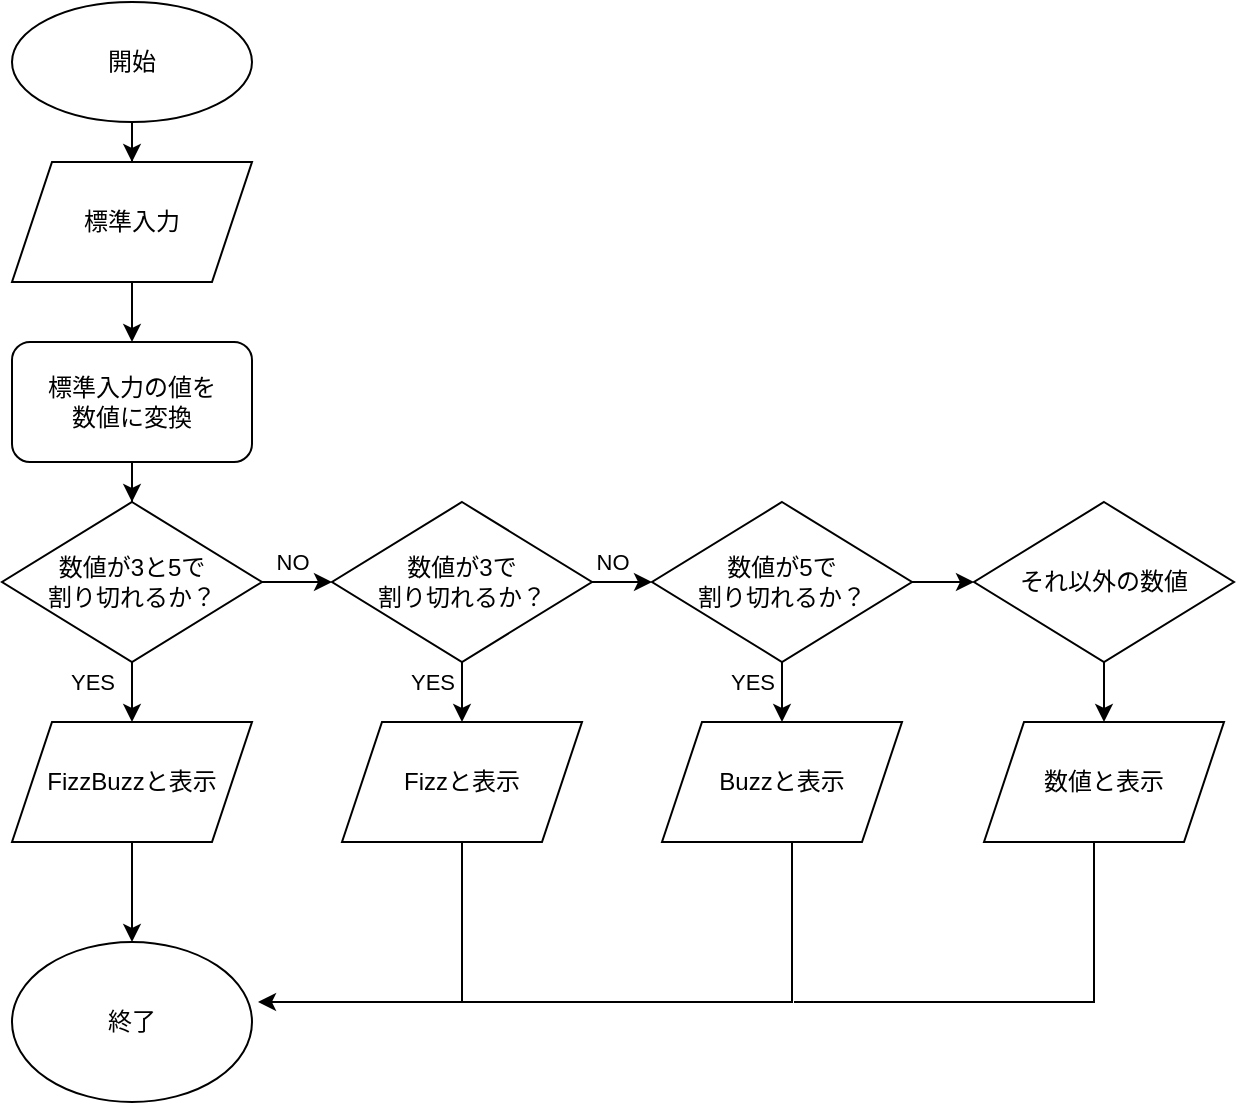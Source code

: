 <mxfile version="21.2.0" type="github">
  <diagram name="ページ1" id="AxbQ5At0_PQGiE8OKbeW">
    <mxGraphModel dx="1114" dy="495" grid="1" gridSize="10" guides="1" tooltips="1" connect="1" arrows="1" fold="1" page="1" pageScale="1" pageWidth="827" pageHeight="1169" math="0" shadow="0">
      <root>
        <mxCell id="0" />
        <mxCell id="1" parent="0" />
        <mxCell id="lLXupaayWdmfuJXw7Odt-6" value="" style="edgeStyle=orthogonalEdgeStyle;rounded=0;orthogonalLoop=1;jettySize=auto;html=1;" edge="1" parent="1" source="lLXupaayWdmfuJXw7Odt-1" target="lLXupaayWdmfuJXw7Odt-2">
          <mxGeometry relative="1" as="geometry" />
        </mxCell>
        <mxCell id="lLXupaayWdmfuJXw7Odt-1" value="開始" style="ellipse;whiteSpace=wrap;html=1;" vertex="1" parent="1">
          <mxGeometry x="139" y="20" width="120" height="60" as="geometry" />
        </mxCell>
        <mxCell id="lLXupaayWdmfuJXw7Odt-7" value="" style="edgeStyle=orthogonalEdgeStyle;rounded=0;orthogonalLoop=1;jettySize=auto;html=1;" edge="1" parent="1" source="lLXupaayWdmfuJXw7Odt-2" target="lLXupaayWdmfuJXw7Odt-3">
          <mxGeometry relative="1" as="geometry" />
        </mxCell>
        <mxCell id="lLXupaayWdmfuJXw7Odt-2" value="標準入力" style="shape=parallelogram;perimeter=parallelogramPerimeter;whiteSpace=wrap;html=1;fixedSize=1;" vertex="1" parent="1">
          <mxGeometry x="139" y="100" width="120" height="60" as="geometry" />
        </mxCell>
        <mxCell id="lLXupaayWdmfuJXw7Odt-13" value="" style="edgeStyle=orthogonalEdgeStyle;rounded=0;orthogonalLoop=1;jettySize=auto;html=1;" edge="1" parent="1" source="lLXupaayWdmfuJXw7Odt-3" target="lLXupaayWdmfuJXw7Odt-8">
          <mxGeometry relative="1" as="geometry" />
        </mxCell>
        <mxCell id="lLXupaayWdmfuJXw7Odt-3" value="標準入力の値を&lt;br&gt;数値に変換" style="rounded=1;whiteSpace=wrap;html=1;" vertex="1" parent="1">
          <mxGeometry x="139" y="190" width="120" height="60" as="geometry" />
        </mxCell>
        <mxCell id="lLXupaayWdmfuJXw7Odt-10" value="YES" style="edgeStyle=orthogonalEdgeStyle;rounded=0;orthogonalLoop=1;jettySize=auto;html=1;" edge="1" parent="1" source="lLXupaayWdmfuJXw7Odt-8" target="lLXupaayWdmfuJXw7Odt-9">
          <mxGeometry x="0.2" y="-20" relative="1" as="geometry">
            <mxPoint as="offset" />
          </mxGeometry>
        </mxCell>
        <mxCell id="lLXupaayWdmfuJXw7Odt-15" value="NO" style="edgeStyle=orthogonalEdgeStyle;rounded=0;orthogonalLoop=1;jettySize=auto;html=1;" edge="1" parent="1" source="lLXupaayWdmfuJXw7Odt-8" target="lLXupaayWdmfuJXw7Odt-14">
          <mxGeometry x="0.111" y="10" relative="1" as="geometry">
            <mxPoint as="offset" />
          </mxGeometry>
        </mxCell>
        <mxCell id="lLXupaayWdmfuJXw7Odt-8" value="数値が3と5で&lt;br&gt;割り切れるか？" style="rhombus;whiteSpace=wrap;html=1;" vertex="1" parent="1">
          <mxGeometry x="134" y="270" width="130" height="80" as="geometry" />
        </mxCell>
        <mxCell id="lLXupaayWdmfuJXw7Odt-12" value="" style="edgeStyle=orthogonalEdgeStyle;rounded=0;orthogonalLoop=1;jettySize=auto;html=1;" edge="1" parent="1" source="lLXupaayWdmfuJXw7Odt-9" target="lLXupaayWdmfuJXw7Odt-11">
          <mxGeometry relative="1" as="geometry" />
        </mxCell>
        <mxCell id="lLXupaayWdmfuJXw7Odt-9" value="FizzBuzzと表示" style="shape=parallelogram;perimeter=parallelogramPerimeter;whiteSpace=wrap;html=1;fixedSize=1;" vertex="1" parent="1">
          <mxGeometry x="139" y="380" width="120" height="60" as="geometry" />
        </mxCell>
        <mxCell id="lLXupaayWdmfuJXw7Odt-11" value="終了" style="ellipse;whiteSpace=wrap;html=1;" vertex="1" parent="1">
          <mxGeometry x="139" y="490" width="120" height="80" as="geometry" />
        </mxCell>
        <mxCell id="lLXupaayWdmfuJXw7Odt-17" value="YES" style="edgeStyle=orthogonalEdgeStyle;rounded=0;orthogonalLoop=1;jettySize=auto;html=1;" edge="1" parent="1" source="lLXupaayWdmfuJXw7Odt-14" target="lLXupaayWdmfuJXw7Odt-16">
          <mxGeometry x="0.2" y="-15" relative="1" as="geometry">
            <mxPoint as="offset" />
          </mxGeometry>
        </mxCell>
        <mxCell id="lLXupaayWdmfuJXw7Odt-19" value="NO" style="edgeStyle=orthogonalEdgeStyle;rounded=0;orthogonalLoop=1;jettySize=auto;html=1;" edge="1" parent="1" source="lLXupaayWdmfuJXw7Odt-14" target="lLXupaayWdmfuJXw7Odt-18">
          <mxGeometry x="0.2" y="10" relative="1" as="geometry">
            <mxPoint as="offset" />
          </mxGeometry>
        </mxCell>
        <mxCell id="lLXupaayWdmfuJXw7Odt-14" value="数値が3で&lt;br&gt;割り切れるか？" style="rhombus;whiteSpace=wrap;html=1;" vertex="1" parent="1">
          <mxGeometry x="299" y="270" width="130" height="80" as="geometry" />
        </mxCell>
        <mxCell id="lLXupaayWdmfuJXw7Odt-16" value="Fizzと表示" style="shape=parallelogram;perimeter=parallelogramPerimeter;whiteSpace=wrap;html=1;fixedSize=1;" vertex="1" parent="1">
          <mxGeometry x="304" y="380" width="120" height="60" as="geometry" />
        </mxCell>
        <mxCell id="lLXupaayWdmfuJXw7Odt-21" value="YES" style="edgeStyle=orthogonalEdgeStyle;rounded=0;orthogonalLoop=1;jettySize=auto;html=1;" edge="1" parent="1" source="lLXupaayWdmfuJXw7Odt-18" target="lLXupaayWdmfuJXw7Odt-20">
          <mxGeometry x="0.2" y="-15" relative="1" as="geometry">
            <mxPoint as="offset" />
          </mxGeometry>
        </mxCell>
        <mxCell id="lLXupaayWdmfuJXw7Odt-25" value="" style="edgeStyle=orthogonalEdgeStyle;rounded=0;orthogonalLoop=1;jettySize=auto;html=1;" edge="1" parent="1" source="lLXupaayWdmfuJXw7Odt-18" target="lLXupaayWdmfuJXw7Odt-24">
          <mxGeometry relative="1" as="geometry" />
        </mxCell>
        <mxCell id="lLXupaayWdmfuJXw7Odt-18" value="数値が5で&lt;br&gt;割り切れるか？" style="rhombus;whiteSpace=wrap;html=1;" vertex="1" parent="1">
          <mxGeometry x="459" y="270" width="130" height="80" as="geometry" />
        </mxCell>
        <mxCell id="lLXupaayWdmfuJXw7Odt-20" value="Buzzと表示" style="shape=parallelogram;perimeter=parallelogramPerimeter;whiteSpace=wrap;html=1;fixedSize=1;" vertex="1" parent="1">
          <mxGeometry x="464" y="380" width="120" height="60" as="geometry" />
        </mxCell>
        <mxCell id="lLXupaayWdmfuJXw7Odt-22" value="" style="endArrow=classic;html=1;rounded=0;exitX=0.5;exitY=1;exitDx=0;exitDy=0;entryX=1.025;entryY=0.375;entryDx=0;entryDy=0;entryPerimeter=0;" edge="1" parent="1" source="lLXupaayWdmfuJXw7Odt-16" target="lLXupaayWdmfuJXw7Odt-11">
          <mxGeometry width="50" height="50" relative="1" as="geometry">
            <mxPoint x="349" y="510" as="sourcePoint" />
            <mxPoint x="364" y="520" as="targetPoint" />
            <Array as="points">
              <mxPoint x="364" y="520" />
            </Array>
          </mxGeometry>
        </mxCell>
        <mxCell id="lLXupaayWdmfuJXw7Odt-23" value="" style="endArrow=none;html=1;rounded=0;" edge="1" parent="1">
          <mxGeometry width="50" height="50" relative="1" as="geometry">
            <mxPoint x="359" y="520" as="sourcePoint" />
            <mxPoint x="529" y="440" as="targetPoint" />
            <Array as="points">
              <mxPoint x="529" y="520" />
            </Array>
          </mxGeometry>
        </mxCell>
        <mxCell id="lLXupaayWdmfuJXw7Odt-27" value="" style="edgeStyle=orthogonalEdgeStyle;rounded=0;orthogonalLoop=1;jettySize=auto;html=1;" edge="1" parent="1" source="lLXupaayWdmfuJXw7Odt-24" target="lLXupaayWdmfuJXw7Odt-26">
          <mxGeometry relative="1" as="geometry" />
        </mxCell>
        <mxCell id="lLXupaayWdmfuJXw7Odt-24" value="それ以外の数値" style="rhombus;whiteSpace=wrap;html=1;" vertex="1" parent="1">
          <mxGeometry x="620" y="270" width="130" height="80" as="geometry" />
        </mxCell>
        <mxCell id="lLXupaayWdmfuJXw7Odt-26" value="数値と表示" style="shape=parallelogram;perimeter=parallelogramPerimeter;whiteSpace=wrap;html=1;fixedSize=1;" vertex="1" parent="1">
          <mxGeometry x="625" y="380" width="120" height="60" as="geometry" />
        </mxCell>
        <mxCell id="lLXupaayWdmfuJXw7Odt-32" value="" style="endArrow=none;html=1;rounded=0;" edge="1" parent="1">
          <mxGeometry width="50" height="50" relative="1" as="geometry">
            <mxPoint x="530" y="520" as="sourcePoint" />
            <mxPoint x="680" y="440" as="targetPoint" />
            <Array as="points">
              <mxPoint x="680" y="520" />
            </Array>
          </mxGeometry>
        </mxCell>
      </root>
    </mxGraphModel>
  </diagram>
</mxfile>
